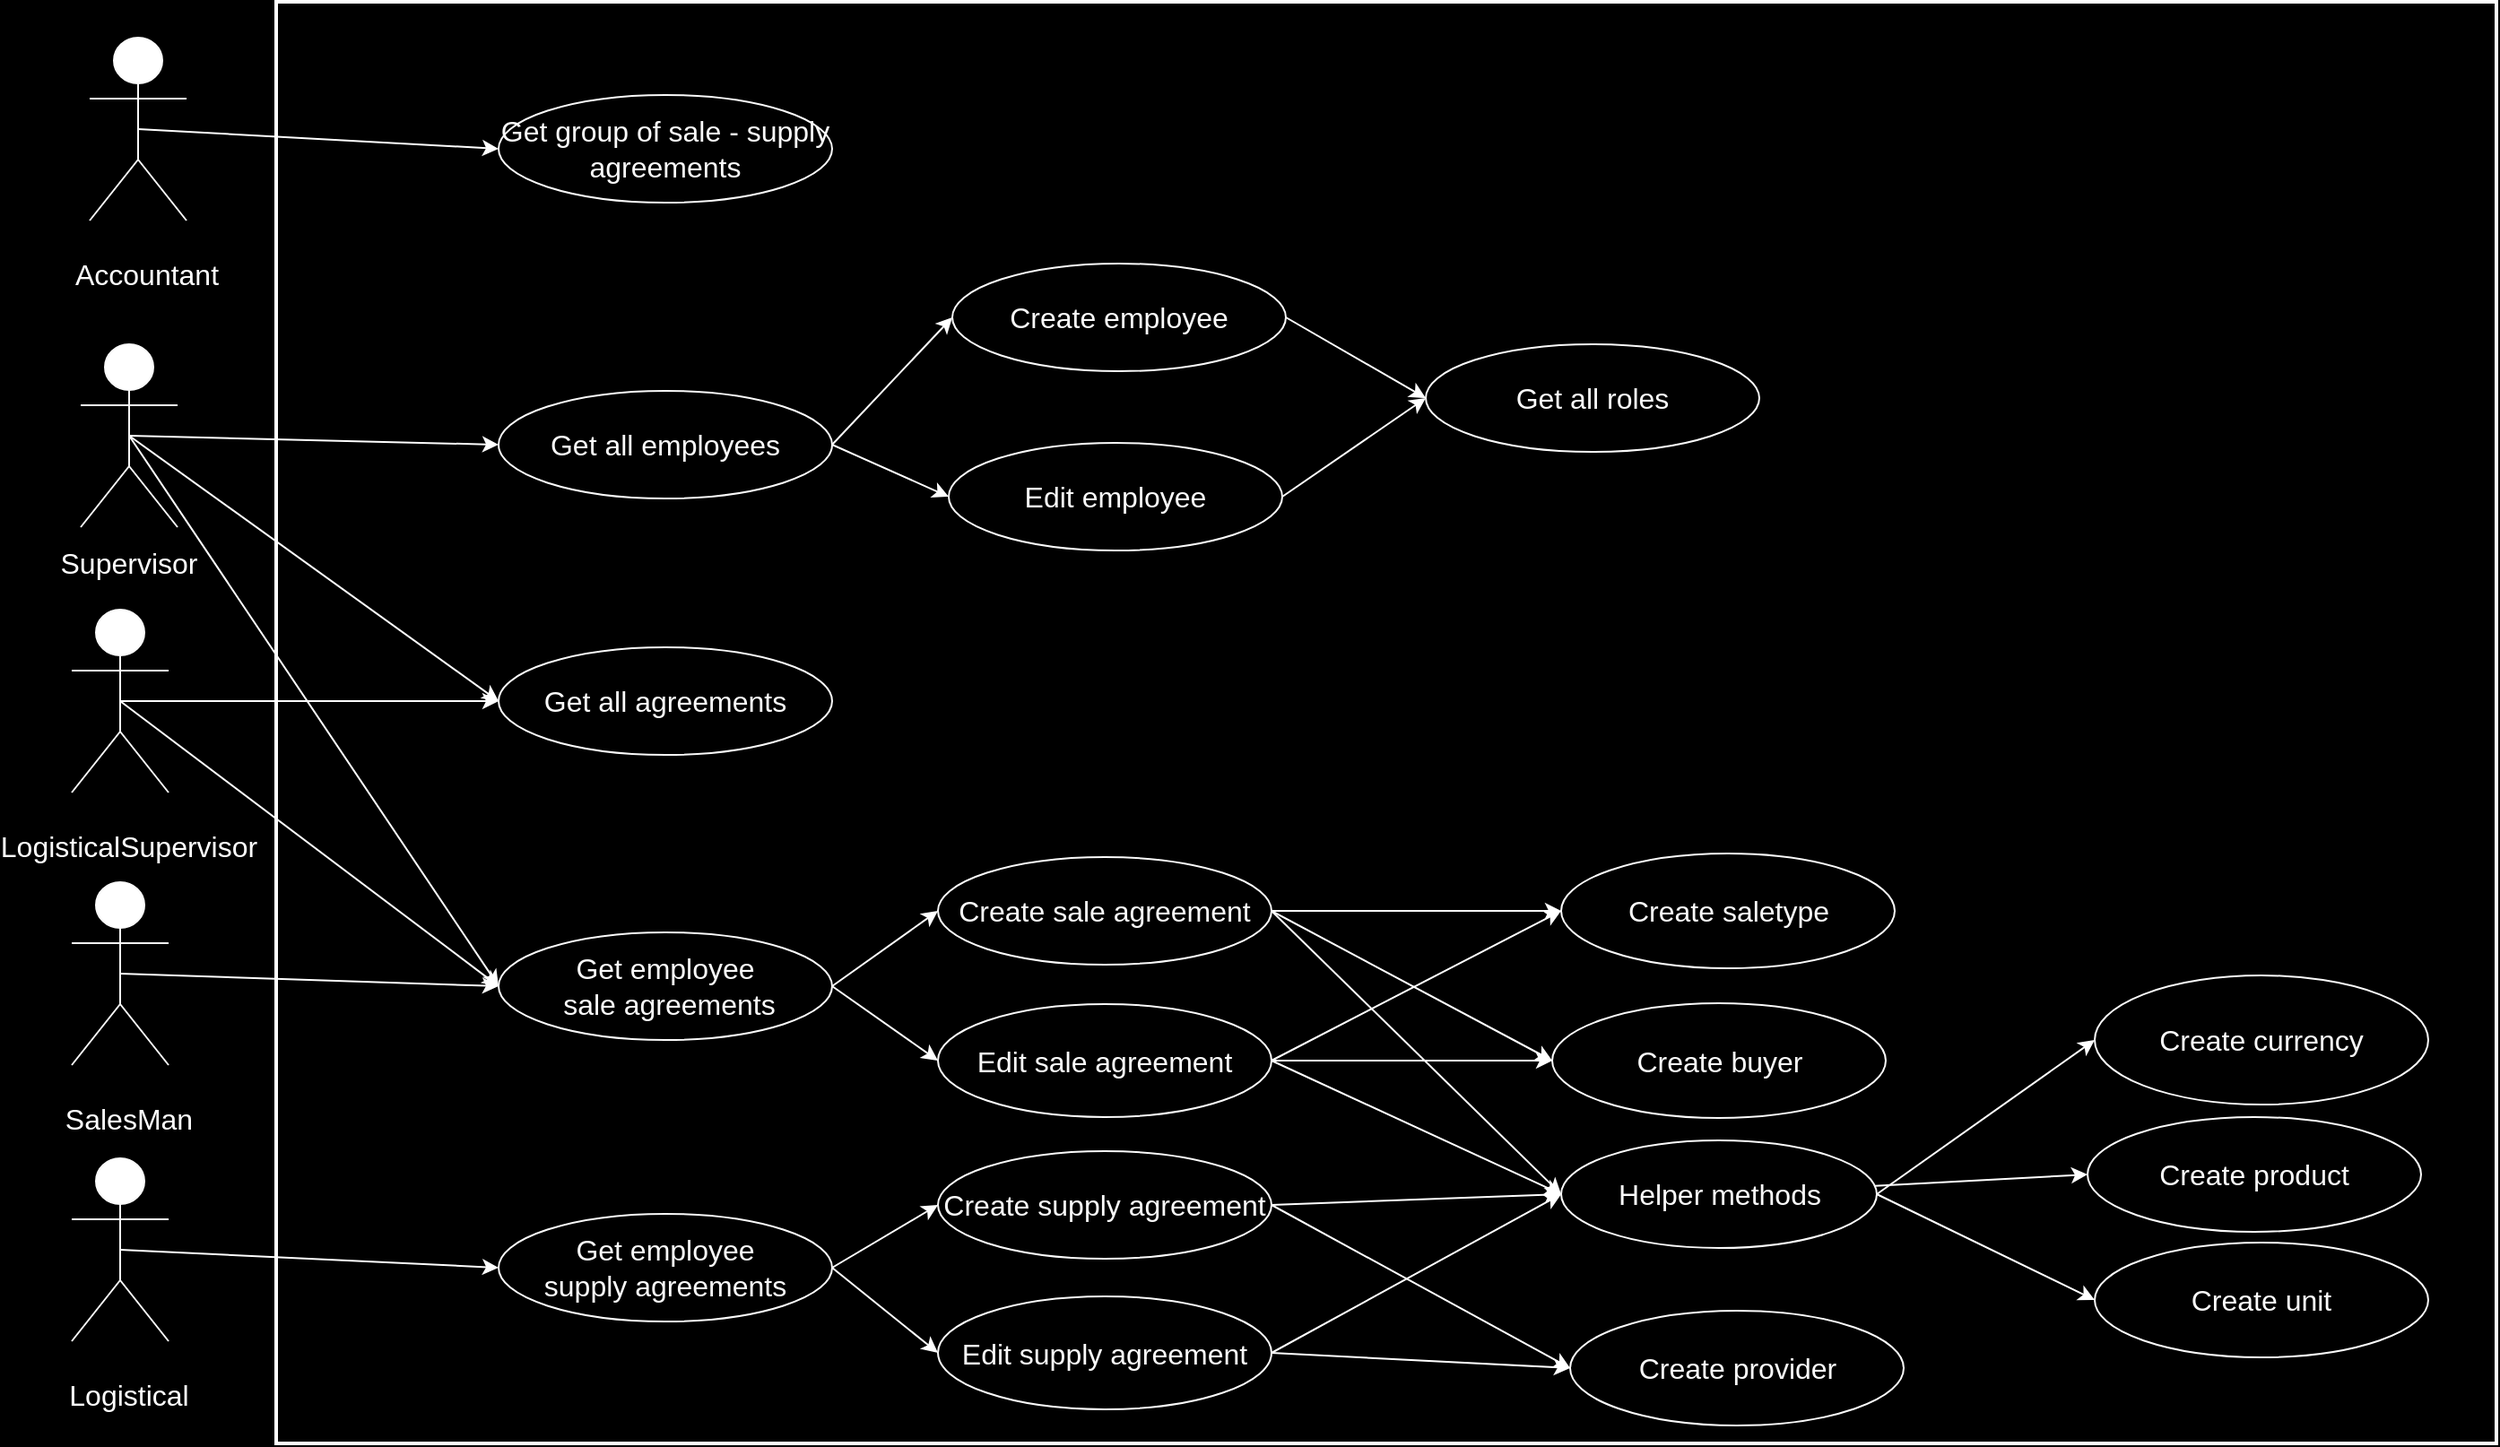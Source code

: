 <mxfile version="23.1.5" type="device">
  <diagram name="Страница — 1" id="xJvbbVoPIL04P0teMrht">
    <mxGraphModel dx="2327" dy="1926" grid="0" gridSize="10" guides="1" tooltips="1" connect="1" arrows="1" fold="1" page="1" pageScale="1" pageWidth="827" pageHeight="1169" background="#000000" math="0" shadow="0">
      <root>
        <mxCell id="0" />
        <mxCell id="1" parent="0" />
        <mxCell id="fAuQlepYap5Bk5Slu7gm-83" value="" style="rounded=0;whiteSpace=wrap;html=1;strokeColor=#FFFFFF;strokeWidth=2;align=center;verticalAlign=middle;fontFamily=Helvetica;fontSize=12;fontColor=default;fillColor=none;" vertex="1" parent="1">
          <mxGeometry x="-77" y="-441" width="1238" height="804" as="geometry" />
        </mxCell>
        <mxCell id="fAuQlepYap5Bk5Slu7gm-80" style="edgeStyle=none;rounded=0;orthogonalLoop=1;jettySize=auto;html=1;exitX=0.5;exitY=0.5;exitDx=0;exitDy=0;exitPerimeter=0;entryX=0;entryY=0.5;entryDx=0;entryDy=0;strokeColor=#FFFFFF;align=center;verticalAlign=middle;fontFamily=Helvetica;fontSize=11;fontColor=default;labelBackgroundColor=default;endArrow=classic;" edge="1" parent="1" source="fAuQlepYap5Bk5Slu7gm-3" target="fAuQlepYap5Bk5Slu7gm-73">
          <mxGeometry relative="1" as="geometry" />
        </mxCell>
        <mxCell id="fAuQlepYap5Bk5Slu7gm-3" value="Actor" style="shape=umlActor;verticalLabelPosition=bottom;verticalAlign=top;html=1;outlineConnect=0;strokeColor=#FAFAFA;" vertex="1" parent="1">
          <mxGeometry x="-191" y="50" width="54" height="102" as="geometry" />
        </mxCell>
        <mxCell id="fAuQlepYap5Bk5Slu7gm-17" value="" style="rounded=0;orthogonalLoop=1;jettySize=auto;html=1;entryX=0;entryY=0.5;entryDx=0;entryDy=0;strokeColor=#FFFFFF;strokeWidth=1;fontColor=#FFFFFF;labelBackgroundColor=none;exitX=1;exitY=0.5;exitDx=0;exitDy=0;" edge="1" parent="1" source="fAuQlepYap5Bk5Slu7gm-5" target="fAuQlepYap5Bk5Slu7gm-11">
          <mxGeometry relative="1" as="geometry" />
        </mxCell>
        <mxCell id="fAuQlepYap5Bk5Slu7gm-20" style="rounded=0;orthogonalLoop=1;jettySize=auto;html=1;entryX=0;entryY=0.5;entryDx=0;entryDy=0;strokeColor=#FFFFFF;align=center;verticalAlign=middle;fontFamily=Helvetica;fontSize=11;fontColor=default;labelBackgroundColor=default;endArrow=classic;strokeWidth=1;" edge="1" parent="1" source="fAuQlepYap5Bk5Slu7gm-5" target="fAuQlepYap5Bk5Slu7gm-13">
          <mxGeometry relative="1" as="geometry" />
        </mxCell>
        <mxCell id="fAuQlepYap5Bk5Slu7gm-24" style="rounded=0;orthogonalLoop=1;jettySize=auto;html=1;exitX=1;exitY=0.5;exitDx=0;exitDy=0;entryX=0;entryY=0.5;entryDx=0;entryDy=0;strokeColor=#FFFFFF;align=center;verticalAlign=middle;fontFamily=Helvetica;fontSize=11;fontColor=default;labelBackgroundColor=default;endArrow=classic;strokeWidth=1;" edge="1" parent="1" source="fAuQlepYap5Bk5Slu7gm-5" target="fAuQlepYap5Bk5Slu7gm-15">
          <mxGeometry relative="1" as="geometry" />
        </mxCell>
        <mxCell id="fAuQlepYap5Bk5Slu7gm-5" value="Helper methods" style="ellipse;whiteSpace=wrap;html=1;fillColor=none;strokeColor=#FAFAFA;fontColor=#FAFAFA;fontSize=16;" vertex="1" parent="1">
          <mxGeometry x="639.5" y="194" width="176" height="60" as="geometry" />
        </mxCell>
        <mxCell id="fAuQlepYap5Bk5Slu7gm-7" value="" style="edgeStyle=orthogonalEdgeStyle;rounded=0;orthogonalLoop=1;jettySize=auto;html=1;strokeWidth=2;entryX=0;entryY=0.5;entryDx=0;entryDy=0;" edge="1" parent="1" source="fAuQlepYap5Bk5Slu7gm-6" target="fAuQlepYap5Bk5Slu7gm-5">
          <mxGeometry relative="1" as="geometry" />
        </mxCell>
        <mxCell id="fAuQlepYap5Bk5Slu7gm-27" style="rounded=0;orthogonalLoop=1;jettySize=auto;html=1;exitX=1;exitY=0.5;exitDx=0;exitDy=0;entryX=0;entryY=0.5;entryDx=0;entryDy=0;strokeColor=#FFFFFF;align=center;verticalAlign=middle;fontFamily=Helvetica;fontSize=11;fontColor=default;labelBackgroundColor=default;endArrow=classic;" edge="1" parent="1" source="fAuQlepYap5Bk5Slu7gm-6" target="fAuQlepYap5Bk5Slu7gm-5">
          <mxGeometry relative="1" as="geometry" />
        </mxCell>
        <mxCell id="fAuQlepYap5Bk5Slu7gm-46" style="edgeStyle=none;rounded=0;orthogonalLoop=1;jettySize=auto;html=1;exitX=1;exitY=0.5;exitDx=0;exitDy=0;entryX=0;entryY=0.5;entryDx=0;entryDy=0;strokeColor=#FFFFFF;align=center;verticalAlign=middle;fontFamily=Helvetica;fontSize=11;fontColor=default;labelBackgroundColor=default;endArrow=classic;" edge="1" parent="1" source="fAuQlepYap5Bk5Slu7gm-6" target="fAuQlepYap5Bk5Slu7gm-12">
          <mxGeometry relative="1" as="geometry" />
        </mxCell>
        <mxCell id="fAuQlepYap5Bk5Slu7gm-52" style="edgeStyle=none;rounded=0;orthogonalLoop=1;jettySize=auto;html=1;exitX=1;exitY=0.5;exitDx=0;exitDy=0;entryX=0;entryY=0.5;entryDx=0;entryDy=0;strokeColor=#FFFFFF;align=center;verticalAlign=middle;fontFamily=Helvetica;fontSize=11;fontColor=default;labelBackgroundColor=default;endArrow=classic;" edge="1" parent="1" source="fAuQlepYap5Bk5Slu7gm-6" target="fAuQlepYap5Bk5Slu7gm-14">
          <mxGeometry relative="1" as="geometry" />
        </mxCell>
        <mxCell id="fAuQlepYap5Bk5Slu7gm-6" value="Edit sale agreement" style="ellipse;whiteSpace=wrap;html=1;fillColor=none;strokeColor=#FAFAFA;fontColor=#FAFAFA;fontSize=16;" vertex="1" parent="1">
          <mxGeometry x="292" y="118" width="186" height="63" as="geometry" />
        </mxCell>
        <mxCell id="fAuQlepYap5Bk5Slu7gm-11" value="Create currency" style="ellipse;whiteSpace=wrap;html=1;fillColor=none;strokeColor=#FAFAFA;fontColor=#FAFAFA;fontSize=16;" vertex="1" parent="1">
          <mxGeometry x="937" y="102" width="186" height="72" as="geometry" />
        </mxCell>
        <mxCell id="fAuQlepYap5Bk5Slu7gm-12" value="Create buyer" style="ellipse;whiteSpace=wrap;html=1;fillColor=none;strokeColor=#FAFAFA;fontColor=#FAFAFA;fontSize=16;" vertex="1" parent="1">
          <mxGeometry x="634.5" y="117.5" width="186" height="64" as="geometry" />
        </mxCell>
        <mxCell id="fAuQlepYap5Bk5Slu7gm-13" value="Create product" style="ellipse;whiteSpace=wrap;html=1;fillColor=none;strokeColor=#FAFAFA;fontColor=#FAFAFA;fontSize=16;" vertex="1" parent="1">
          <mxGeometry x="933" y="181" width="186" height="64" as="geometry" />
        </mxCell>
        <mxCell id="fAuQlepYap5Bk5Slu7gm-14" value="Create saletype" style="ellipse;whiteSpace=wrap;html=1;fillColor=none;strokeColor=#FAFAFA;fontColor=#FAFAFA;fontSize=16;" vertex="1" parent="1">
          <mxGeometry x="639.5" y="34" width="186" height="64" as="geometry" />
        </mxCell>
        <mxCell id="fAuQlepYap5Bk5Slu7gm-15" value="Create unit" style="ellipse;whiteSpace=wrap;html=1;fillColor=none;strokeColor=#FAFAFA;fontColor=#FAFAFA;fontSize=16;" vertex="1" parent="1">
          <mxGeometry x="937" y="251" width="186" height="64" as="geometry" />
        </mxCell>
        <mxCell id="fAuQlepYap5Bk5Slu7gm-28" style="rounded=0;orthogonalLoop=1;jettySize=auto;html=1;exitX=1;exitY=0.5;exitDx=0;exitDy=0;strokeColor=#FFFFFF;align=center;verticalAlign=middle;fontFamily=Helvetica;fontSize=11;fontColor=default;labelBackgroundColor=default;endArrow=classic;entryX=0;entryY=0.5;entryDx=0;entryDy=0;" edge="1" parent="1" source="fAuQlepYap5Bk5Slu7gm-26" target="fAuQlepYap5Bk5Slu7gm-5">
          <mxGeometry relative="1" as="geometry">
            <mxPoint x="630.0" y="216.667" as="targetPoint" />
            <mxPoint x="414.0" y="152" as="sourcePoint" />
          </mxGeometry>
        </mxCell>
        <mxCell id="fAuQlepYap5Bk5Slu7gm-47" style="edgeStyle=none;rounded=0;orthogonalLoop=1;jettySize=auto;html=1;exitX=1;exitY=0.5;exitDx=0;exitDy=0;entryX=0;entryY=0.5;entryDx=0;entryDy=0;strokeColor=#FFFFFF;align=center;verticalAlign=middle;fontFamily=Helvetica;fontSize=11;fontColor=default;labelBackgroundColor=default;endArrow=classic;" edge="1" parent="1" source="fAuQlepYap5Bk5Slu7gm-26" target="fAuQlepYap5Bk5Slu7gm-14">
          <mxGeometry relative="1" as="geometry" />
        </mxCell>
        <mxCell id="fAuQlepYap5Bk5Slu7gm-53" style="edgeStyle=none;rounded=0;orthogonalLoop=1;jettySize=auto;html=1;exitX=1;exitY=0.5;exitDx=0;exitDy=0;entryX=0;entryY=0.5;entryDx=0;entryDy=0;strokeColor=#FFFFFF;align=center;verticalAlign=middle;fontFamily=Helvetica;fontSize=11;fontColor=default;labelBackgroundColor=default;endArrow=classic;" edge="1" parent="1" source="fAuQlepYap5Bk5Slu7gm-26" target="fAuQlepYap5Bk5Slu7gm-12">
          <mxGeometry relative="1" as="geometry" />
        </mxCell>
        <mxCell id="fAuQlepYap5Bk5Slu7gm-26" value="Create sale agreement" style="ellipse;whiteSpace=wrap;html=1;fillColor=none;strokeColor=#FAFAFA;fontColor=#FAFAFA;fontSize=16;" vertex="1" parent="1">
          <mxGeometry x="292" y="36" width="186" height="60" as="geometry" />
        </mxCell>
        <mxCell id="fAuQlepYap5Bk5Slu7gm-29" value="&lt;font style=&quot;font-size: 16px;&quot;&gt;SalesMan&lt;br&gt;&lt;/font&gt;" style="text;html=1;align=center;verticalAlign=middle;whiteSpace=wrap;rounded=0;fontFamily=Helvetica;fontSize=11;fontColor=#FFFFFF;labelBackgroundColor=none;" vertex="1" parent="1">
          <mxGeometry x="-201" y="167" width="84" height="30" as="geometry" />
        </mxCell>
        <mxCell id="fAuQlepYap5Bk5Slu7gm-79" style="edgeStyle=none;rounded=0;orthogonalLoop=1;jettySize=auto;html=1;exitX=0.5;exitY=0.5;exitDx=0;exitDy=0;exitPerimeter=0;entryX=0;entryY=0.5;entryDx=0;entryDy=0;strokeColor=#FFFFFF;align=center;verticalAlign=middle;fontFamily=Helvetica;fontSize=11;fontColor=default;labelBackgroundColor=default;endArrow=classic;" edge="1" parent="1" source="fAuQlepYap5Bk5Slu7gm-30" target="fAuQlepYap5Bk5Slu7gm-74">
          <mxGeometry relative="1" as="geometry" />
        </mxCell>
        <mxCell id="fAuQlepYap5Bk5Slu7gm-30" value="Actor" style="shape=umlActor;verticalLabelPosition=bottom;verticalAlign=top;html=1;outlineConnect=0;strokeColor=#FAFAFA;" vertex="1" parent="1">
          <mxGeometry x="-191" y="204" width="54" height="102" as="geometry" />
        </mxCell>
        <mxCell id="fAuQlepYap5Bk5Slu7gm-31" value="&lt;font style=&quot;font-size: 16px;&quot;&gt;Logistical&lt;br&gt;&lt;/font&gt;" style="text;html=1;align=center;verticalAlign=middle;whiteSpace=wrap;rounded=0;fontFamily=Helvetica;fontSize=11;fontColor=#FFFFFF;labelBackgroundColor=none;" vertex="1" parent="1">
          <mxGeometry x="-201" y="321" width="84" height="30" as="geometry" />
        </mxCell>
        <mxCell id="fAuQlepYap5Bk5Slu7gm-82" style="edgeStyle=none;rounded=0;orthogonalLoop=1;jettySize=auto;html=1;exitX=0.5;exitY=0.5;exitDx=0;exitDy=0;exitPerimeter=0;entryX=0;entryY=0.5;entryDx=0;entryDy=0;strokeColor=#FFFFFF;align=center;verticalAlign=middle;fontFamily=Helvetica;fontSize=11;fontColor=default;labelBackgroundColor=default;endArrow=classic;" edge="1" parent="1" source="fAuQlepYap5Bk5Slu7gm-33" target="fAuQlepYap5Bk5Slu7gm-73">
          <mxGeometry relative="1" as="geometry" />
        </mxCell>
        <mxCell id="fAuQlepYap5Bk5Slu7gm-88" style="edgeStyle=none;rounded=0;orthogonalLoop=1;jettySize=auto;html=1;exitX=0.5;exitY=0.5;exitDx=0;exitDy=0;exitPerimeter=0;entryX=0;entryY=0.5;entryDx=0;entryDy=0;strokeColor=#FFFFFF;align=center;verticalAlign=middle;fontFamily=Helvetica;fontSize=12;fontColor=default;labelBackgroundColor=default;endArrow=classic;" edge="1" parent="1" source="fAuQlepYap5Bk5Slu7gm-33" target="fAuQlepYap5Bk5Slu7gm-85">
          <mxGeometry relative="1" as="geometry" />
        </mxCell>
        <mxCell id="fAuQlepYap5Bk5Slu7gm-33" value="Actor" style="shape=umlActor;verticalLabelPosition=bottom;verticalAlign=top;html=1;outlineConnect=0;strokeColor=#FAFAFA;" vertex="1" parent="1">
          <mxGeometry x="-191" y="-102" width="54" height="102" as="geometry" />
        </mxCell>
        <mxCell id="fAuQlepYap5Bk5Slu7gm-34" value="&lt;font style=&quot;font-size: 16px;&quot;&gt;LogisticalSupervisor&lt;br&gt;&lt;/font&gt;" style="text;html=1;align=center;verticalAlign=middle;whiteSpace=wrap;rounded=0;fontFamily=Helvetica;fontSize=11;fontColor=#FFFFFF;labelBackgroundColor=none;" vertex="1" parent="1">
          <mxGeometry x="-201" y="15" width="84" height="30" as="geometry" />
        </mxCell>
        <mxCell id="fAuQlepYap5Bk5Slu7gm-90" style="edgeStyle=none;rounded=0;orthogonalLoop=1;jettySize=auto;html=1;exitX=0.5;exitY=0.5;exitDx=0;exitDy=0;exitPerimeter=0;entryX=0;entryY=0.5;entryDx=0;entryDy=0;strokeColor=#FFFFFF;align=center;verticalAlign=middle;fontFamily=Helvetica;fontSize=12;fontColor=default;labelBackgroundColor=default;endArrow=classic;" edge="1" parent="1" source="fAuQlepYap5Bk5Slu7gm-36" target="fAuQlepYap5Bk5Slu7gm-89">
          <mxGeometry relative="1" as="geometry" />
        </mxCell>
        <mxCell id="fAuQlepYap5Bk5Slu7gm-36" value="Actor" style="shape=umlActor;verticalLabelPosition=bottom;verticalAlign=top;html=1;outlineConnect=0;strokeColor=#FAFAFA;" vertex="1" parent="1">
          <mxGeometry x="-181" y="-421" width="54" height="102" as="geometry" />
        </mxCell>
        <mxCell id="fAuQlepYap5Bk5Slu7gm-37" value="&lt;font style=&quot;font-size: 16px;&quot;&gt;Accountant&lt;br&gt;&lt;/font&gt;" style="text;html=1;align=center;verticalAlign=middle;whiteSpace=wrap;rounded=0;fontFamily=Helvetica;fontSize=11;fontColor=#FFFFFF;labelBackgroundColor=none;" vertex="1" parent="1">
          <mxGeometry x="-191" y="-304" width="84" height="30" as="geometry" />
        </mxCell>
        <mxCell id="fAuQlepYap5Bk5Slu7gm-45" style="edgeStyle=none;rounded=0;orthogonalLoop=1;jettySize=auto;html=1;exitX=1;exitY=0.5;exitDx=0;exitDy=0;strokeColor=#FFFFFF;align=center;verticalAlign=middle;fontFamily=Helvetica;fontSize=11;fontColor=default;labelBackgroundColor=default;endArrow=classic;entryX=0;entryY=0.5;entryDx=0;entryDy=0;" edge="1" parent="1" source="fAuQlepYap5Bk5Slu7gm-40" target="fAuQlepYap5Bk5Slu7gm-5">
          <mxGeometry relative="1" as="geometry">
            <mxPoint x="660.0" y="212.6" as="targetPoint" />
          </mxGeometry>
        </mxCell>
        <mxCell id="fAuQlepYap5Bk5Slu7gm-54" style="edgeStyle=none;rounded=0;orthogonalLoop=1;jettySize=auto;html=1;exitX=1;exitY=0.5;exitDx=0;exitDy=0;entryX=0;entryY=0.5;entryDx=0;entryDy=0;strokeColor=#FFFFFF;align=center;verticalAlign=middle;fontFamily=Helvetica;fontSize=11;fontColor=default;labelBackgroundColor=default;endArrow=classic;" edge="1" parent="1" source="fAuQlepYap5Bk5Slu7gm-40" target="fAuQlepYap5Bk5Slu7gm-48">
          <mxGeometry relative="1" as="geometry" />
        </mxCell>
        <mxCell id="fAuQlepYap5Bk5Slu7gm-40" value="Edit supply agreement" style="ellipse;whiteSpace=wrap;html=1;fillColor=none;strokeColor=#FAFAFA;fontColor=#FAFAFA;fontSize=16;" vertex="1" parent="1">
          <mxGeometry x="292" y="281" width="186" height="63" as="geometry" />
        </mxCell>
        <mxCell id="fAuQlepYap5Bk5Slu7gm-44" style="edgeStyle=none;rounded=0;orthogonalLoop=1;jettySize=auto;html=1;exitX=1;exitY=0.5;exitDx=0;exitDy=0;entryX=0;entryY=0.5;entryDx=0;entryDy=0;strokeColor=#FFFFFF;align=center;verticalAlign=middle;fontFamily=Helvetica;fontSize=11;fontColor=default;labelBackgroundColor=default;endArrow=classic;" edge="1" parent="1" source="fAuQlepYap5Bk5Slu7gm-41" target="fAuQlepYap5Bk5Slu7gm-5">
          <mxGeometry relative="1" as="geometry" />
        </mxCell>
        <mxCell id="fAuQlepYap5Bk5Slu7gm-50" style="edgeStyle=none;rounded=0;orthogonalLoop=1;jettySize=auto;html=1;exitX=1;exitY=0.5;exitDx=0;exitDy=0;entryX=0;entryY=0.5;entryDx=0;entryDy=0;strokeColor=#FFFFFF;align=center;verticalAlign=middle;fontFamily=Helvetica;fontSize=11;fontColor=default;labelBackgroundColor=default;endArrow=classic;" edge="1" parent="1" source="fAuQlepYap5Bk5Slu7gm-41" target="fAuQlepYap5Bk5Slu7gm-48">
          <mxGeometry relative="1" as="geometry" />
        </mxCell>
        <mxCell id="fAuQlepYap5Bk5Slu7gm-41" value="Create supply&amp;nbsp;agreement" style="ellipse;whiteSpace=wrap;html=1;fillColor=none;strokeColor=#FAFAFA;fontColor=#FAFAFA;fontSize=16;" vertex="1" parent="1">
          <mxGeometry x="292" y="200" width="186" height="60" as="geometry" />
        </mxCell>
        <mxCell id="fAuQlepYap5Bk5Slu7gm-48" value="Create provider" style="ellipse;whiteSpace=wrap;html=1;fillColor=none;strokeColor=#FAFAFA;fontColor=#FAFAFA;fontSize=16;" vertex="1" parent="1">
          <mxGeometry x="644.5" y="289" width="186" height="64" as="geometry" />
        </mxCell>
        <mxCell id="fAuQlepYap5Bk5Slu7gm-81" style="edgeStyle=none;rounded=0;orthogonalLoop=1;jettySize=auto;html=1;exitX=0.5;exitY=0.5;exitDx=0;exitDy=0;exitPerimeter=0;entryX=0;entryY=0.5;entryDx=0;entryDy=0;strokeColor=#FFFFFF;align=center;verticalAlign=middle;fontFamily=Helvetica;fontSize=11;fontColor=default;labelBackgroundColor=default;endArrow=classic;" edge="1" parent="1" source="fAuQlepYap5Bk5Slu7gm-68" target="fAuQlepYap5Bk5Slu7gm-73">
          <mxGeometry relative="1" as="geometry" />
        </mxCell>
        <mxCell id="fAuQlepYap5Bk5Slu7gm-86" style="edgeStyle=none;rounded=0;orthogonalLoop=1;jettySize=auto;html=1;exitX=0.5;exitY=0.5;exitDx=0;exitDy=0;exitPerimeter=0;entryX=0;entryY=0.5;entryDx=0;entryDy=0;strokeColor=#FFFFFF;align=center;verticalAlign=middle;fontFamily=Helvetica;fontSize=12;fontColor=default;labelBackgroundColor=default;endArrow=classic;" edge="1" parent="1" source="fAuQlepYap5Bk5Slu7gm-68" target="fAuQlepYap5Bk5Slu7gm-85">
          <mxGeometry relative="1" as="geometry" />
        </mxCell>
        <mxCell id="fAuQlepYap5Bk5Slu7gm-93" style="edgeStyle=none;rounded=0;orthogonalLoop=1;jettySize=auto;html=1;exitX=0.5;exitY=0.5;exitDx=0;exitDy=0;exitPerimeter=0;entryX=0;entryY=0.5;entryDx=0;entryDy=0;strokeColor=#FFFFFF;align=center;verticalAlign=middle;fontFamily=Helvetica;fontSize=12;fontColor=default;labelBackgroundColor=default;endArrow=classic;" edge="1" parent="1" source="fAuQlepYap5Bk5Slu7gm-68" target="fAuQlepYap5Bk5Slu7gm-91">
          <mxGeometry relative="1" as="geometry" />
        </mxCell>
        <mxCell id="fAuQlepYap5Bk5Slu7gm-68" value="Actor" style="shape=umlActor;verticalLabelPosition=bottom;verticalAlign=top;html=1;outlineConnect=0;strokeColor=#FAFAFA;" vertex="1" parent="1">
          <mxGeometry x="-186" y="-250" width="54" height="102" as="geometry" />
        </mxCell>
        <mxCell id="fAuQlepYap5Bk5Slu7gm-69" value="&lt;font style=&quot;font-size: 16px;&quot;&gt;Supervisor&lt;br&gt;&lt;/font&gt;" style="text;html=1;align=center;verticalAlign=middle;whiteSpace=wrap;rounded=0;fontFamily=Helvetica;fontSize=11;fontColor=#FFFFFF;labelBackgroundColor=none;" vertex="1" parent="1">
          <mxGeometry x="-201" y="-143" width="84" height="30" as="geometry" />
        </mxCell>
        <mxCell id="fAuQlepYap5Bk5Slu7gm-75" style="edgeStyle=none;rounded=0;orthogonalLoop=1;jettySize=auto;html=1;exitX=1;exitY=0.5;exitDx=0;exitDy=0;entryX=0;entryY=0.5;entryDx=0;entryDy=0;strokeColor=#FFFFFF;align=center;verticalAlign=middle;fontFamily=Helvetica;fontSize=11;fontColor=default;labelBackgroundColor=default;endArrow=classic;" edge="1" parent="1" source="fAuQlepYap5Bk5Slu7gm-73" target="fAuQlepYap5Bk5Slu7gm-26">
          <mxGeometry relative="1" as="geometry" />
        </mxCell>
        <mxCell id="fAuQlepYap5Bk5Slu7gm-76" style="edgeStyle=none;rounded=0;orthogonalLoop=1;jettySize=auto;html=1;exitX=1;exitY=0.5;exitDx=0;exitDy=0;entryX=0;entryY=0.5;entryDx=0;entryDy=0;strokeColor=#FFFFFF;align=center;verticalAlign=middle;fontFamily=Helvetica;fontSize=11;fontColor=default;labelBackgroundColor=default;endArrow=classic;" edge="1" parent="1" source="fAuQlepYap5Bk5Slu7gm-73" target="fAuQlepYap5Bk5Slu7gm-6">
          <mxGeometry relative="1" as="geometry" />
        </mxCell>
        <mxCell id="fAuQlepYap5Bk5Slu7gm-73" value="Get employee&lt;br&gt;&amp;nbsp;sale agreements" style="ellipse;whiteSpace=wrap;html=1;fillColor=none;strokeColor=#FAFAFA;fontColor=#FAFAFA;fontSize=16;" vertex="1" parent="1">
          <mxGeometry x="47" y="78" width="186" height="60" as="geometry" />
        </mxCell>
        <mxCell id="fAuQlepYap5Bk5Slu7gm-77" style="edgeStyle=none;rounded=0;orthogonalLoop=1;jettySize=auto;html=1;exitX=1;exitY=0.5;exitDx=0;exitDy=0;entryX=0;entryY=0.5;entryDx=0;entryDy=0;strokeColor=#FFFFFF;align=center;verticalAlign=middle;fontFamily=Helvetica;fontSize=11;fontColor=default;labelBackgroundColor=default;endArrow=classic;" edge="1" parent="1" source="fAuQlepYap5Bk5Slu7gm-74" target="fAuQlepYap5Bk5Slu7gm-41">
          <mxGeometry relative="1" as="geometry" />
        </mxCell>
        <mxCell id="fAuQlepYap5Bk5Slu7gm-78" style="edgeStyle=none;rounded=0;orthogonalLoop=1;jettySize=auto;html=1;exitX=1;exitY=0.5;exitDx=0;exitDy=0;entryX=0;entryY=0.5;entryDx=0;entryDy=0;strokeColor=#FFFFFF;align=center;verticalAlign=middle;fontFamily=Helvetica;fontSize=11;fontColor=default;labelBackgroundColor=default;endArrow=classic;" edge="1" parent="1" source="fAuQlepYap5Bk5Slu7gm-74" target="fAuQlepYap5Bk5Slu7gm-40">
          <mxGeometry relative="1" as="geometry" />
        </mxCell>
        <mxCell id="fAuQlepYap5Bk5Slu7gm-74" value="Get employee supply&amp;nbsp;agreements" style="ellipse;whiteSpace=wrap;html=1;fillColor=none;strokeColor=#FAFAFA;fontColor=#FAFAFA;fontSize=16;" vertex="1" parent="1">
          <mxGeometry x="47" y="235" width="186" height="60" as="geometry" />
        </mxCell>
        <mxCell id="fAuQlepYap5Bk5Slu7gm-85" value="Get all agreements" style="ellipse;whiteSpace=wrap;html=1;fillColor=none;strokeColor=#FAFAFA;fontColor=#FAFAFA;fontSize=16;" vertex="1" parent="1">
          <mxGeometry x="47" y="-81" width="186" height="60" as="geometry" />
        </mxCell>
        <mxCell id="fAuQlepYap5Bk5Slu7gm-89" value="Get group of sale - supply agreements" style="ellipse;whiteSpace=wrap;html=1;fillColor=none;strokeColor=#FAFAFA;fontColor=#FAFAFA;fontSize=16;" vertex="1" parent="1">
          <mxGeometry x="47" y="-389" width="186" height="60" as="geometry" />
        </mxCell>
        <mxCell id="fAuQlepYap5Bk5Slu7gm-96" style="edgeStyle=none;rounded=0;orthogonalLoop=1;jettySize=auto;html=1;exitX=1;exitY=0.5;exitDx=0;exitDy=0;entryX=0;entryY=0.5;entryDx=0;entryDy=0;strokeColor=#FFFFFF;align=center;verticalAlign=middle;fontFamily=Helvetica;fontSize=12;fontColor=default;labelBackgroundColor=default;endArrow=classic;" edge="1" parent="1" source="fAuQlepYap5Bk5Slu7gm-91" target="fAuQlepYap5Bk5Slu7gm-92">
          <mxGeometry relative="1" as="geometry" />
        </mxCell>
        <mxCell id="fAuQlepYap5Bk5Slu7gm-97" style="edgeStyle=none;rounded=0;orthogonalLoop=1;jettySize=auto;html=1;exitX=1;exitY=0.5;exitDx=0;exitDy=0;entryX=0;entryY=0.5;entryDx=0;entryDy=0;strokeColor=#FFFFFF;align=center;verticalAlign=middle;fontFamily=Helvetica;fontSize=12;fontColor=default;labelBackgroundColor=default;endArrow=classic;" edge="1" parent="1" source="fAuQlepYap5Bk5Slu7gm-91" target="fAuQlepYap5Bk5Slu7gm-95">
          <mxGeometry relative="1" as="geometry" />
        </mxCell>
        <mxCell id="fAuQlepYap5Bk5Slu7gm-91" value="Get all employees" style="ellipse;whiteSpace=wrap;html=1;fillColor=none;strokeColor=#FAFAFA;fontColor=#FAFAFA;fontSize=16;" vertex="1" parent="1">
          <mxGeometry x="47" y="-224" width="186" height="60" as="geometry" />
        </mxCell>
        <mxCell id="fAuQlepYap5Bk5Slu7gm-100" style="edgeStyle=none;rounded=0;orthogonalLoop=1;jettySize=auto;html=1;exitX=1;exitY=0.5;exitDx=0;exitDy=0;entryX=0;entryY=0.5;entryDx=0;entryDy=0;strokeColor=#FFFFFF;align=center;verticalAlign=middle;fontFamily=Helvetica;fontSize=12;fontColor=default;labelBackgroundColor=default;endArrow=classic;" edge="1" parent="1" source="fAuQlepYap5Bk5Slu7gm-92" target="fAuQlepYap5Bk5Slu7gm-98">
          <mxGeometry relative="1" as="geometry" />
        </mxCell>
        <mxCell id="fAuQlepYap5Bk5Slu7gm-92" value="Create employee" style="ellipse;whiteSpace=wrap;html=1;fillColor=none;strokeColor=#FAFAFA;fontColor=#FAFAFA;fontSize=16;" vertex="1" parent="1">
          <mxGeometry x="300" y="-295" width="186" height="60" as="geometry" />
        </mxCell>
        <mxCell id="fAuQlepYap5Bk5Slu7gm-102" style="edgeStyle=none;rounded=0;orthogonalLoop=1;jettySize=auto;html=1;exitX=1;exitY=0.5;exitDx=0;exitDy=0;entryX=0;entryY=0.5;entryDx=0;entryDy=0;strokeColor=#FFFFFF;align=center;verticalAlign=middle;fontFamily=Helvetica;fontSize=12;fontColor=default;labelBackgroundColor=default;endArrow=classic;" edge="1" parent="1" source="fAuQlepYap5Bk5Slu7gm-95" target="fAuQlepYap5Bk5Slu7gm-98">
          <mxGeometry relative="1" as="geometry" />
        </mxCell>
        <mxCell id="fAuQlepYap5Bk5Slu7gm-95" value="Edit employee" style="ellipse;whiteSpace=wrap;html=1;fillColor=none;strokeColor=#FAFAFA;fontColor=#FAFAFA;fontSize=16;" vertex="1" parent="1">
          <mxGeometry x="298" y="-195" width="186" height="60" as="geometry" />
        </mxCell>
        <mxCell id="fAuQlepYap5Bk5Slu7gm-98" value="Get all roles" style="ellipse;whiteSpace=wrap;html=1;fillColor=none;strokeColor=#FAFAFA;fontColor=#FAFAFA;fontSize=16;" vertex="1" parent="1">
          <mxGeometry x="564" y="-250" width="186" height="60" as="geometry" />
        </mxCell>
      </root>
    </mxGraphModel>
  </diagram>
</mxfile>

